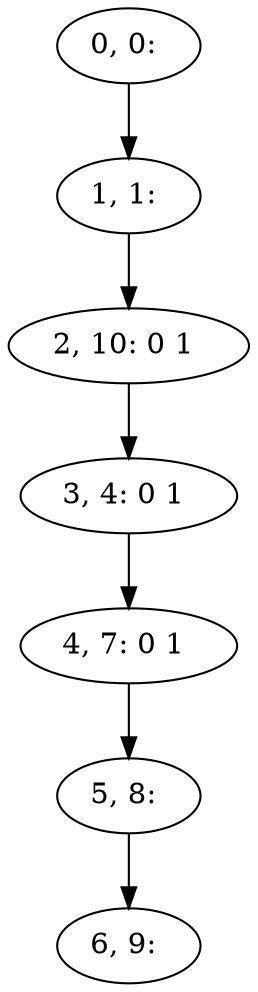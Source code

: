 digraph G {
0[label="0, 0: "];
1[label="1, 1: "];
2[label="2, 10: 0 1 "];
3[label="3, 4: 0 1 "];
4[label="4, 7: 0 1 "];
5[label="5, 8: "];
6[label="6, 9: "];
0->1 ;
1->2 ;
2->3 ;
3->4 ;
4->5 ;
5->6 ;
}
